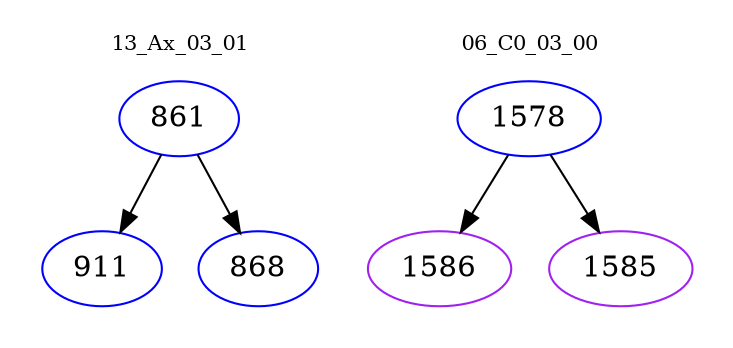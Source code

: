 digraph{
subgraph cluster_0 {
color = white
label = "13_Ax_03_01";
fontsize=10;
T0_861 [label="861", color="blue"]
T0_861 -> T0_911 [color="black"]
T0_911 [label="911", color="blue"]
T0_861 -> T0_868 [color="black"]
T0_868 [label="868", color="blue"]
}
subgraph cluster_1 {
color = white
label = "06_C0_03_00";
fontsize=10;
T1_1578 [label="1578", color="blue"]
T1_1578 -> T1_1586 [color="black"]
T1_1586 [label="1586", color="purple"]
T1_1578 -> T1_1585 [color="black"]
T1_1585 [label="1585", color="purple"]
}
}

